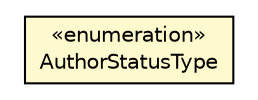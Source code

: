 #!/usr/local/bin/dot
#
# Class diagram 
# Generated by UMLGraph version 5.1 (http://www.umlgraph.org/)
#

digraph G {
	edge [fontname="Helvetica",fontsize=10,labelfontname="Helvetica",labelfontsize=10];
	node [fontname="Helvetica",fontsize=10,shape=plaintext];
	nodesep=0.25;
	ranksep=0.5;
	// cn.edu.uestc.acmicpc.util.settings.Global.AuthorStatusType
	c21851 [label=<<table title="cn.edu.uestc.acmicpc.util.settings.Global.AuthorStatusType" border="0" cellborder="1" cellspacing="0" cellpadding="2" port="p" bgcolor="lemonChiffon" href="./Global.AuthorStatusType.html">
		<tr><td><table border="0" cellspacing="0" cellpadding="1">
<tr><td align="center" balign="center"> &#171;enumeration&#187; </td></tr>
<tr><td align="center" balign="center"> AuthorStatusType </td></tr>
		</table></td></tr>
		</table>>, fontname="Helvetica", fontcolor="black", fontsize=10.0];
}

